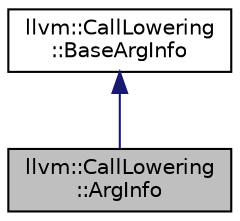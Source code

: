 digraph "llvm::CallLowering::ArgInfo"
{
 // LATEX_PDF_SIZE
  bgcolor="transparent";
  edge [fontname="Helvetica",fontsize="10",labelfontname="Helvetica",labelfontsize="10"];
  node [fontname="Helvetica",fontsize="10",shape=record];
  Node1 [label="llvm::CallLowering\l::ArgInfo",height=0.2,width=0.4,color="black", fillcolor="grey75", style="filled", fontcolor="black",tooltip=" "];
  Node2 -> Node1 [dir="back",color="midnightblue",fontsize="10",style="solid",fontname="Helvetica"];
  Node2 [label="llvm::CallLowering\l::BaseArgInfo",height=0.2,width=0.4,color="black",URL="$structllvm_1_1CallLowering_1_1BaseArgInfo.html",tooltip=" "];
}
